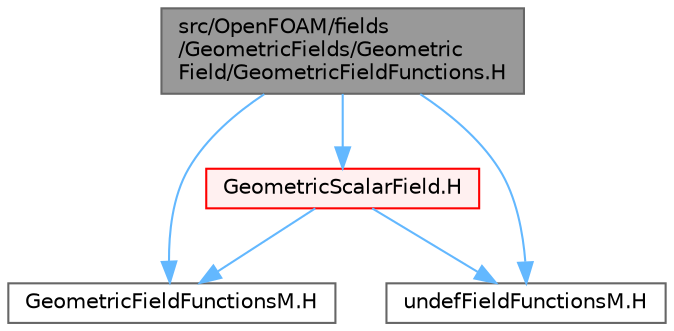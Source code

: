 digraph "src/OpenFOAM/fields/GeometricFields/GeometricField/GeometricFieldFunctions.H"
{
 // LATEX_PDF_SIZE
  bgcolor="transparent";
  edge [fontname=Helvetica,fontsize=10,labelfontname=Helvetica,labelfontsize=10];
  node [fontname=Helvetica,fontsize=10,shape=box,height=0.2,width=0.4];
  Node1 [id="Node000001",label="src/OpenFOAM/fields\l/GeometricFields/Geometric\lField/GeometricFieldFunctions.H",height=0.2,width=0.4,color="gray40", fillcolor="grey60", style="filled", fontcolor="black",tooltip=" "];
  Node1 -> Node2 [id="edge1_Node000001_Node000002",color="steelblue1",style="solid",tooltip=" "];
  Node2 [id="Node000002",label="GeometricScalarField.H",height=0.2,width=0.4,color="red", fillcolor="#FFF0F0", style="filled",URL="$GeometricScalarField_8H.html",tooltip="Scalar specific part of the implementation of GeometricField."];
  Node2 -> Node248 [id="edge2_Node000002_Node000248",color="steelblue1",style="solid",tooltip=" "];
  Node248 [id="Node000248",label="GeometricFieldFunctionsM.H",height=0.2,width=0.4,color="grey40", fillcolor="white", style="filled",URL="$GeometricFieldFunctionsM_8H.html",tooltip=" "];
  Node2 -> Node177 [id="edge3_Node000002_Node000177",color="steelblue1",style="solid",tooltip=" "];
  Node177 [id="Node000177",label="undefFieldFunctionsM.H",height=0.2,width=0.4,color="grey40", fillcolor="white", style="filled",URL="$undefFieldFunctionsM_8H.html",tooltip=" "];
  Node1 -> Node248 [id="edge4_Node000001_Node000248",color="steelblue1",style="solid",tooltip=" "];
  Node1 -> Node177 [id="edge5_Node000001_Node000177",color="steelblue1",style="solid",tooltip=" "];
}
